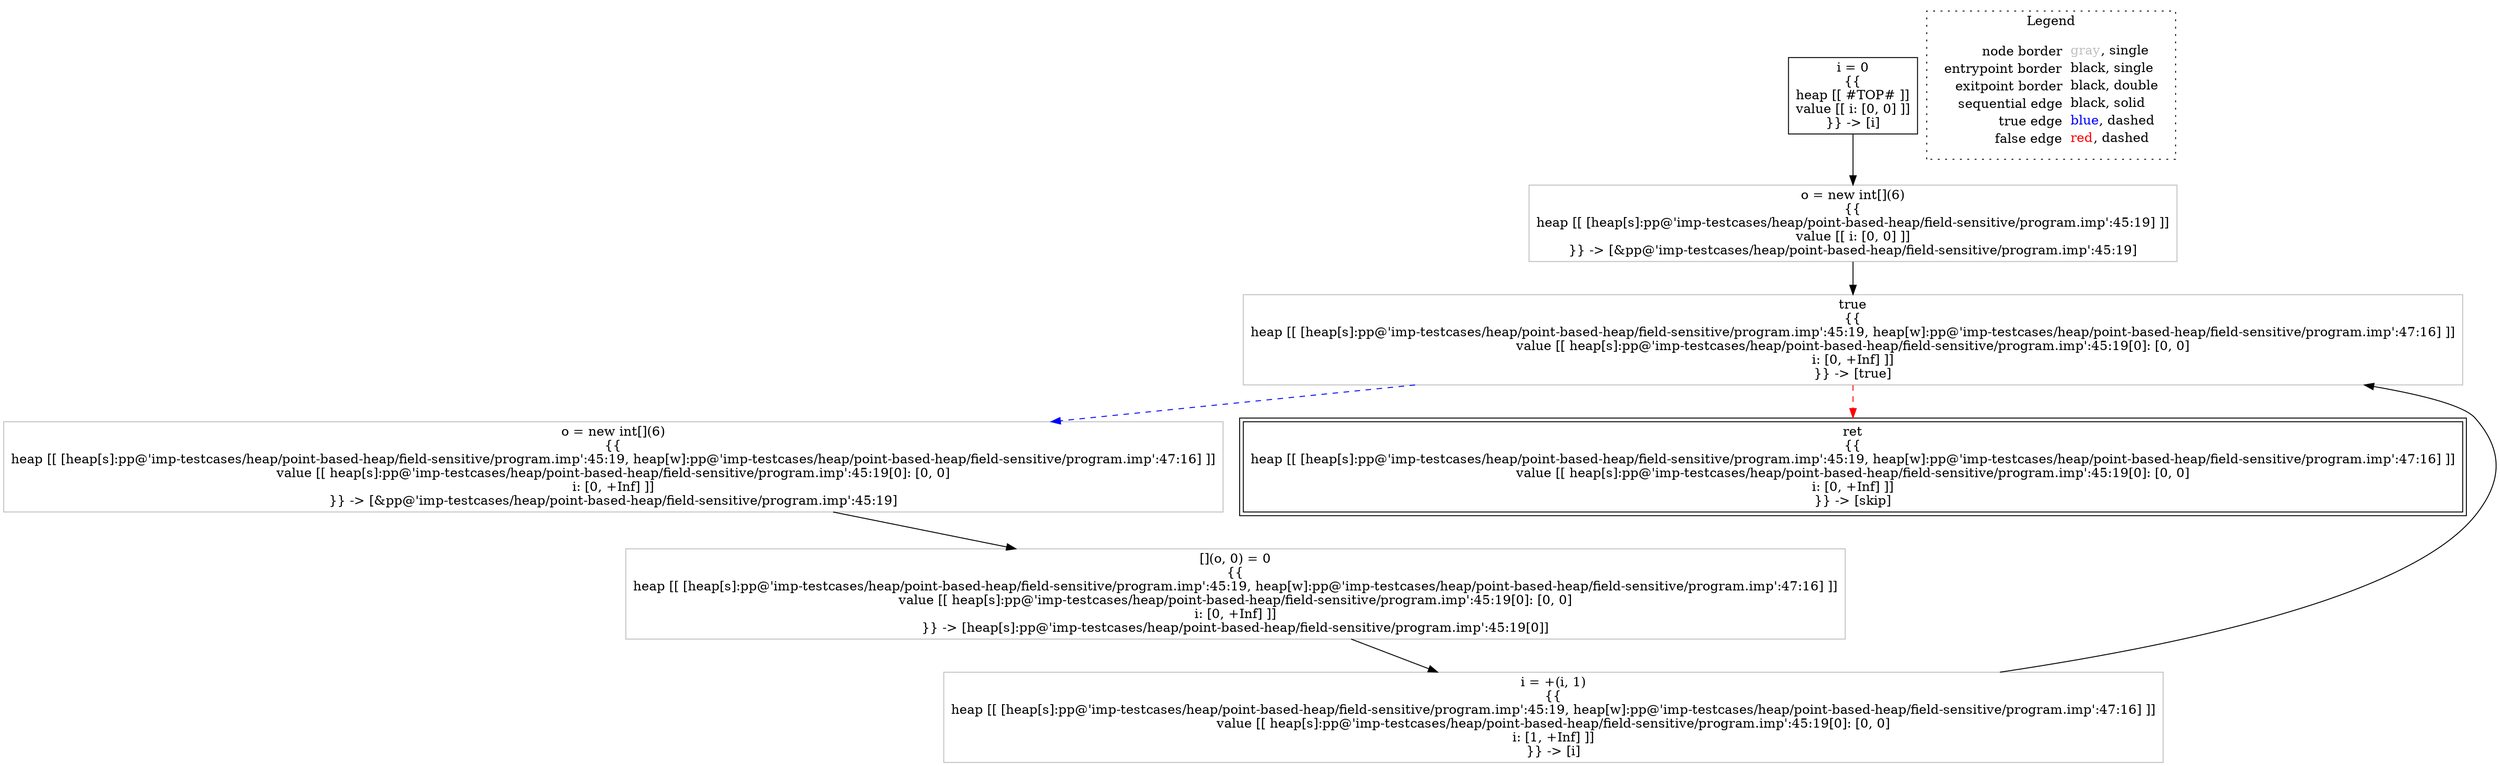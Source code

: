 digraph {
	"node0" [shape="rect",color="black",label=<i = 0<BR/>{{<BR/>heap [[ #TOP# ]]<BR/>value [[ i: [0, 0] ]]<BR/>}} -&gt; [i]>];
	"node1" [shape="rect",color="gray",label=<true<BR/>{{<BR/>heap [[ [heap[s]:pp@'imp-testcases/heap/point-based-heap/field-sensitive/program.imp':45:19, heap[w]:pp@'imp-testcases/heap/point-based-heap/field-sensitive/program.imp':47:16] ]]<BR/>value [[ heap[s]:pp@'imp-testcases/heap/point-based-heap/field-sensitive/program.imp':45:19[0]: [0, 0]<BR/>i: [0, +Inf] ]]<BR/>}} -&gt; [true]>];
	"node2" [shape="rect",color="gray",label=<i = +(i, 1)<BR/>{{<BR/>heap [[ [heap[s]:pp@'imp-testcases/heap/point-based-heap/field-sensitive/program.imp':45:19, heap[w]:pp@'imp-testcases/heap/point-based-heap/field-sensitive/program.imp':47:16] ]]<BR/>value [[ heap[s]:pp@'imp-testcases/heap/point-based-heap/field-sensitive/program.imp':45:19[0]: [0, 0]<BR/>i: [1, +Inf] ]]<BR/>}} -&gt; [i]>];
	"node3" [shape="rect",color="gray",label=<[](o, 0) = 0<BR/>{{<BR/>heap [[ [heap[s]:pp@'imp-testcases/heap/point-based-heap/field-sensitive/program.imp':45:19, heap[w]:pp@'imp-testcases/heap/point-based-heap/field-sensitive/program.imp':47:16] ]]<BR/>value [[ heap[s]:pp@'imp-testcases/heap/point-based-heap/field-sensitive/program.imp':45:19[0]: [0, 0]<BR/>i: [0, +Inf] ]]<BR/>}} -&gt; [heap[s]:pp@'imp-testcases/heap/point-based-heap/field-sensitive/program.imp':45:19[0]]>];
	"node4" [shape="rect",color="gray",label=<o = new int[](6)<BR/>{{<BR/>heap [[ [heap[s]:pp@'imp-testcases/heap/point-based-heap/field-sensitive/program.imp':45:19, heap[w]:pp@'imp-testcases/heap/point-based-heap/field-sensitive/program.imp':47:16] ]]<BR/>value [[ heap[s]:pp@'imp-testcases/heap/point-based-heap/field-sensitive/program.imp':45:19[0]: [0, 0]<BR/>i: [0, +Inf] ]]<BR/>}} -&gt; [&amp;pp@'imp-testcases/heap/point-based-heap/field-sensitive/program.imp':45:19]>];
	"node5" [shape="rect",color="gray",label=<o = new int[](6)<BR/>{{<BR/>heap [[ [heap[s]:pp@'imp-testcases/heap/point-based-heap/field-sensitive/program.imp':45:19] ]]<BR/>value [[ i: [0, 0] ]]<BR/>}} -&gt; [&amp;pp@'imp-testcases/heap/point-based-heap/field-sensitive/program.imp':45:19]>];
	"node6" [shape="rect",color="black",peripheries="2",label=<ret<BR/>{{<BR/>heap [[ [heap[s]:pp@'imp-testcases/heap/point-based-heap/field-sensitive/program.imp':45:19, heap[w]:pp@'imp-testcases/heap/point-based-heap/field-sensitive/program.imp':47:16] ]]<BR/>value [[ heap[s]:pp@'imp-testcases/heap/point-based-heap/field-sensitive/program.imp':45:19[0]: [0, 0]<BR/>i: [0, +Inf] ]]<BR/>}} -&gt; [skip]>];
	"node0" -> "node5" [color="black"];
	"node1" -> "node4" [color="blue",style="dashed"];
	"node1" -> "node6" [color="red",style="dashed"];
	"node2" -> "node1" [color="black"];
	"node3" -> "node2" [color="black"];
	"node4" -> "node3" [color="black"];
	"node5" -> "node1" [color="black"];
subgraph cluster_legend {
	label="Legend";
	style=dotted;
	node [shape=plaintext];
	"legend" [label=<<table border="0" cellpadding="2" cellspacing="0" cellborder="0"><tr><td align="right">node border&nbsp;</td><td align="left"><font color="gray">gray</font>, single</td></tr><tr><td align="right">entrypoint border&nbsp;</td><td align="left"><font color="black">black</font>, single</td></tr><tr><td align="right">exitpoint border&nbsp;</td><td align="left"><font color="black">black</font>, double</td></tr><tr><td align="right">sequential edge&nbsp;</td><td align="left"><font color="black">black</font>, solid</td></tr><tr><td align="right">true edge&nbsp;</td><td align="left"><font color="blue">blue</font>, dashed</td></tr><tr><td align="right">false edge&nbsp;</td><td align="left"><font color="red">red</font>, dashed</td></tr></table>>];
}

}
